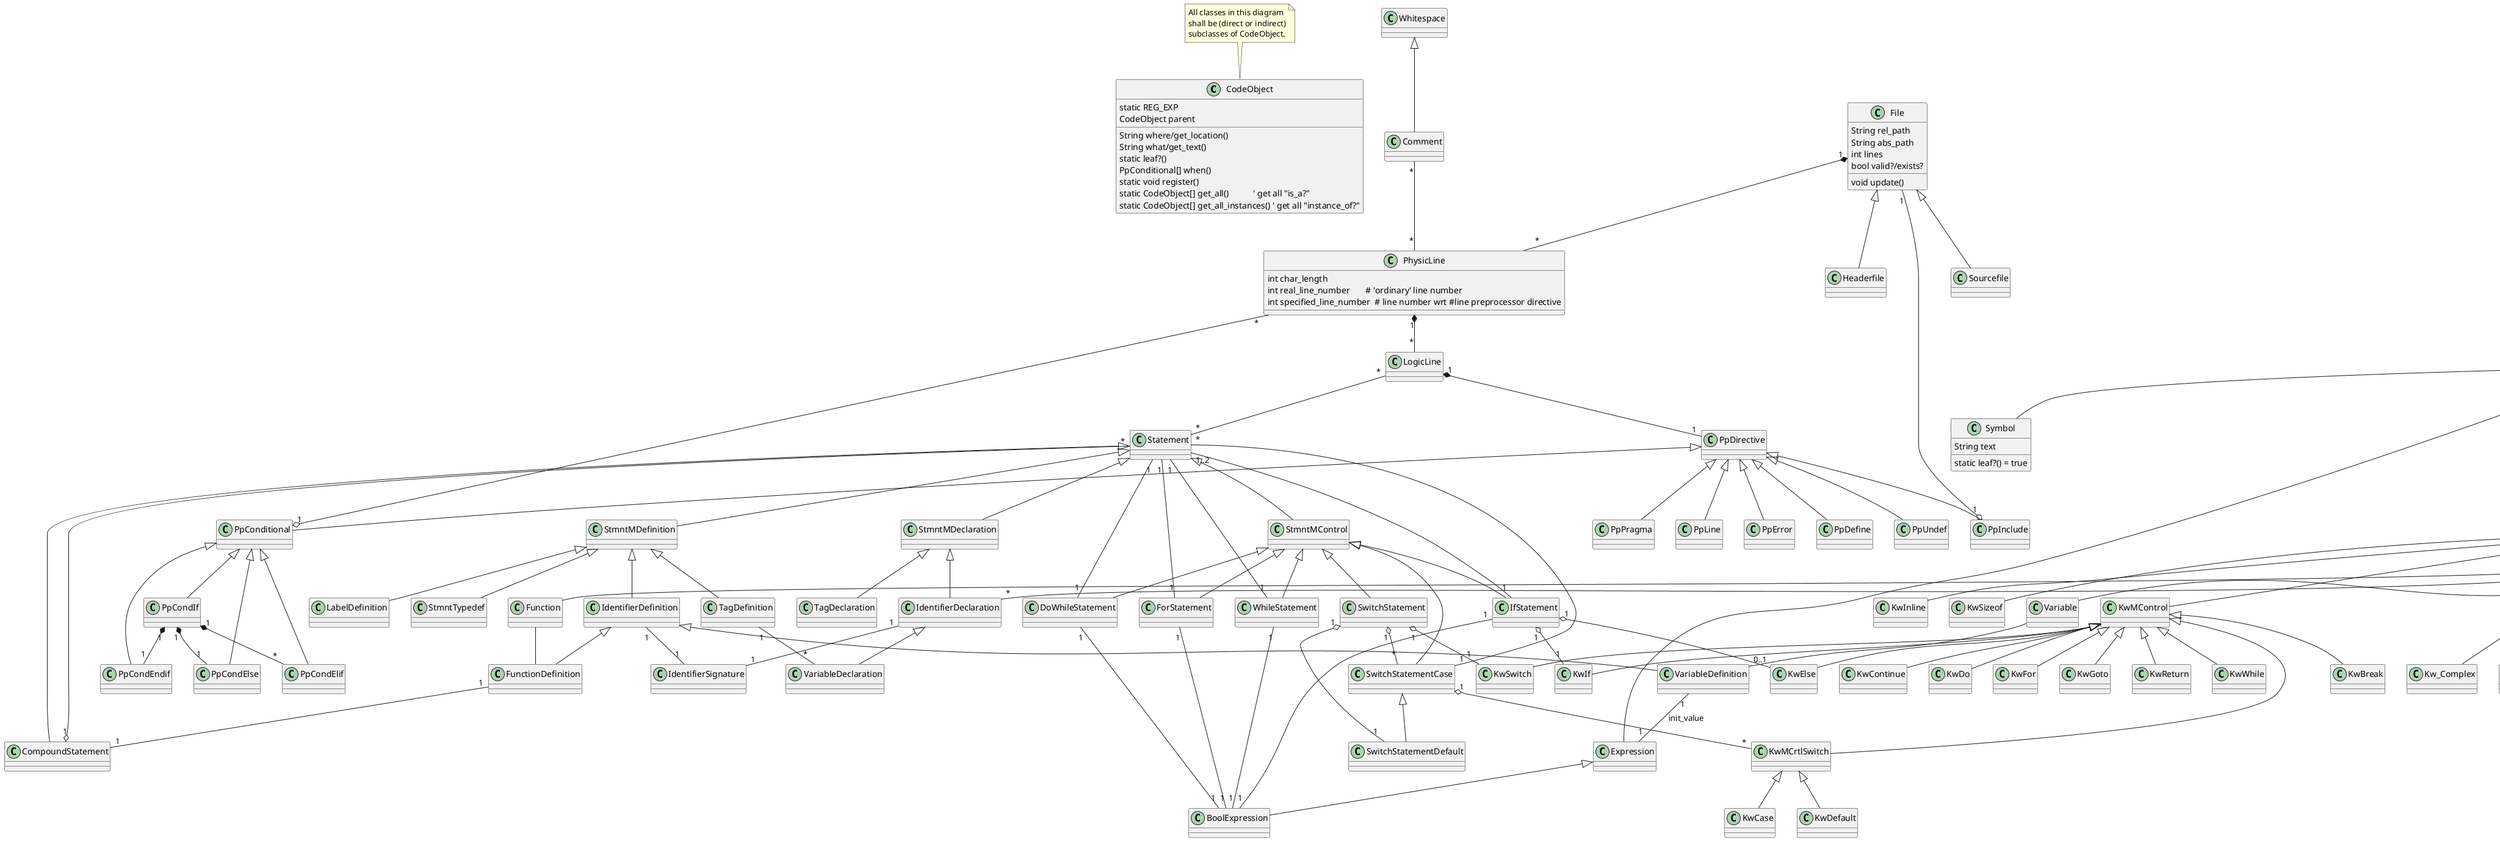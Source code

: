 @startuml

' fixme: replace "static" for class members and "const" by according uml notation

class CodeObject {
  String where/get_location()
  String what/get_text()
  static leaf?()
  static REG_EXP
  PpConditional[] when()
  static void register()
  static CodeObject[] get_all()           ' get all "is_a?"
  static CodeObject[] get_all_instances() ' get all "instance_of?"
  CodeObject parent
}

note as NoteCodeObject
  All classes in this diagram
  shall be (direct or indirect)
  subclasses of CodeObject.
end note
NoteCodeObject .. CodeObject

File <|-- Sourcefile
File <|-- Headerfile
File "1" *-- "*" PhysicLine

class File {
  String rel_path
  String abs_path
  int lines
  bool valid?/exists?
  void update()
}

PhysicLine "1" *-- "*" LogicLine

class PhysicLine {
  int char_length
  int real_line_number       # 'ordinary' line number
  int specified_line_number  # line number wrt #line preprocessor directive
}

'note as NoteLogicLine
'  Comments have already
'  been removed from what
'  we call LogicLines here.
'end note
'NoteLogicLine .. LogicLine
'=> deprecated: comments are still part of logical lines

LogicLine "1" *-- "1" PpDirective
PpDirective <|-- PpDefine
PpDirective <|-- PpUndef
PpDirective <|-- PpPragma
PpDirective <|-- PpLine
PpDirective <|-- PpError
PpDirective <|-- PpInclude
PpInclude "1" o-- "1" File
PpDirective <|-- PpConditional
PpConditional "1" o-- "*" PhysicLine
PpConditional <|-- PpCondIf
PpConditional <|-- PpCondElif
PpConditional <|-- PpCondElse
PpConditional <|-- PpCondEndif
PpCondIf "1" *-- "1" PpCondElse
PpCondIf "1" *-- "*" PpCondElif
PpCondIf "1" *-- "1" PpCondEndif

LogicLine "*" -- "*" Statement

Statement <|-- CompoundStatement
CompoundStatement "1" o-- "*" Statement

Statement <|-- StmntMDefinition
Statement <|-- StmntMDeclaration

Statement <|-- StmntMControl
StmntMControl <|-- IfStatement
IfStatement "1" o-- "1" KwIf
IfStatement "1" o-- "0..1" KwElse
IfStatement "1" -- "1..2" Statement
IfStatement "1" -- "1" BoolExpression
StmntMControl <|-- SwitchStatement
SwitchStatement "1" o-- "1" KwSwitch
SwitchStatement "1" o-- "*" SwitchStatementCase
SwitchStatement "1" o-- "1" SwitchStatementDefault
StmntMControl <|-- SwitchStatementCase
SwitchStatementCase "1" o-- "*" KwMCrtlSwitch
SwitchStatementCase "1" -- "*" Statement
SwitchStatementCase <|-- SwitchStatementDefault
StmntMControl <|-- DoWhileStatement
DoWhileStatement "1" -- "1" Statement
DoWhileStatement "1" -- "1" BoolExpression
StmntMControl <|-- WhileStatement
WhileStatement "1" -- "1" Statement
WhileStatement "1" -- "1" BoolExpression
StmntMControl <|-- ForStatement
ForStatement "1" -- "1" Statement
ForStatement "1" -- "1" BoolExpression

Identifier <|-- Function
Identifier <|-- Variable

Identifier "1" -- "*" IdentifierDeclaration

'Identifier "1" -- "1" IdentifierDefinition

IdentifierDefinition  "1" -- "1" IdentifierSignature
IdentifierDeclaration "1" -- "1" IdentifierSignature

IdentifierDefinition <|-- FunctionDefinition
IdentifierDefinition <|-- VariableDefinition

IdentifierDeclaration <|-- VariableDeclaration

Function -- FunctionDefinition
FunctionDefinition "1" -- "1" CompoundStatement

Variable -- VariableDefinition
VariableDefinition "1" -- "1" Expression : init_value

StmntMDefinition <|-- StmntTypedef
StmntMDefinition <|-- IdentifierDefinition
StmntMDefinition <|-- TagDefinition
StmntMDefinition <|-- LabelDefinition

TagDefinition "1" -- "*" VariableDeclaration

StmntMDeclaration <|-- IdentifierDeclaration
StmntMDeclaration <|-- TagDeclaration


Token <|-- TkWord
TkWord <|-- Keyword
TkWord <|-- Identifier
Identifier <|-- IdOrdinary
Identifier <|-- IdTag
Identifier <|-- IdLabel
Identifier <|-- IdMember

Token <|-- Stringliteral
Token <|-- TkNumber
TkNumber <|-- IntLiteral
TkNumber <|-- FloatLiteral

Token <|-- Symbol

class Symbol {
  String text
  static leaf?() = true
}

Token <|-- Expression

Expression <|-- BoolExpression


Whitespace <|-- Comment
Comment "*" -- "*" PhysicLine

class Keyword {
  static const String TEXT
  static leaf?() = true
}

Keyword <|-- KwMStdType
KwMStdType <|-- Kw_Bool
KwMStdType <|-- KwChar
KwMStdType <|-- KwDouble
KwMStdType <|-- KwFloat
KwMStdType <|-- KwInt
KwMStdType <|-- KwVoid

Keyword <|-- KwMTypeVariant
KwMTypeVariant <|-- KwLong
KwMTypeVariant <|-- KwShort
KwMTypeVariant <|-- KwSigned
KwMTypeVariant <|-- KwUnsigned

Keyword <|-- KwMTypedef
KwMTypedef <|-- KwEnum
KwMTypedef <|-- KwStruct
KwMTypedef <|-- KwTypedef
KwMTypedef <|-- KwUnion

Keyword <|-- KwMTypeQualifier
KwMTypeQualifier <|-- KwMonst
KwMTypeQualifier <|-- KwRestrict
KwMTypeQualifier <|-- KwVolatile

Keyword <|-- KwMStorageQualifier
KwMStorageQualifier <|-- KwAuto
KwMStorageQualifier <|-- KwExtern
KwMStorageQualifier <|-- KwRegister
KwMStorageQualifier <|-- KwStatic

Keyword <|-- KwMControl
KwMControl <|-- KwBreak
KwMControl <|-- KwContinue
KwMControl <|-- KwDo
KwMControl <|-- KwElse
KwMControl <|-- KwFor
KwMControl <|-- KwGoto
KwMControl <|-- KwIf
KwMControl <|-- KwReturn
KwMControl <|-- KwSwitch
KwMControl <|-- KwWhile 
KwMControl <|-- KwMCrtlSwitch
KwMCrtlSwitch <|-- KwCase
KwMCrtlSwitch <|-- KwDefault

Keyword <|-- KwMMisc
KwMMisc <|-- Kw_Complex
KwMMisc <|-- Kw_Imaginary

Keyword <|-- KwInline
Keyword <|-- KwSizeof


@enduml